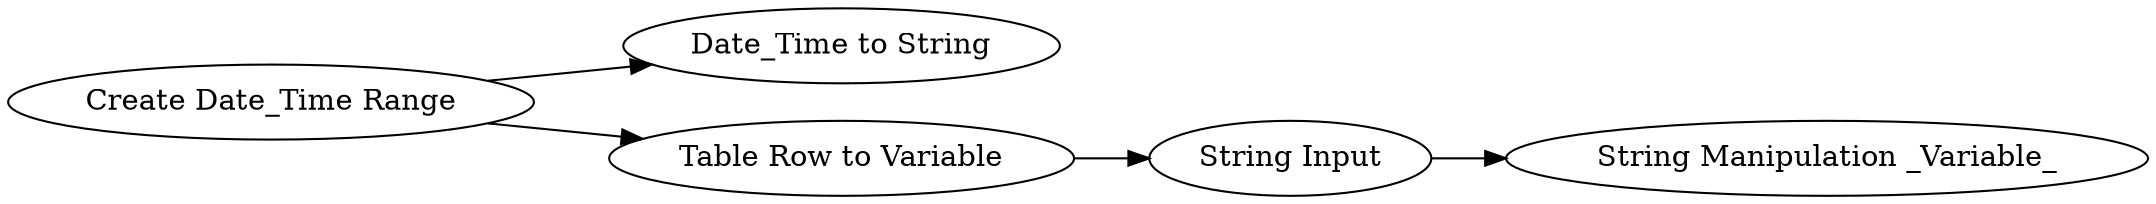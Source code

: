 digraph {
	"-3621028618225936462_1" [label="Create Date_Time Range"]
	"-3621028618225936462_4" [label="String Manipulation _Variable_"]
	"-3621028618225936462_5" [label="Date_Time to String"]
	"-3621028618225936462_3" [label="String Input"]
	"-3621028618225936462_2" [label="Table Row to Variable"]
	"-3621028618225936462_1" -> "-3621028618225936462_5"
	"-3621028618225936462_1" -> "-3621028618225936462_2"
	"-3621028618225936462_2" -> "-3621028618225936462_3"
	"-3621028618225936462_3" -> "-3621028618225936462_4"
	rankdir=LR
}
